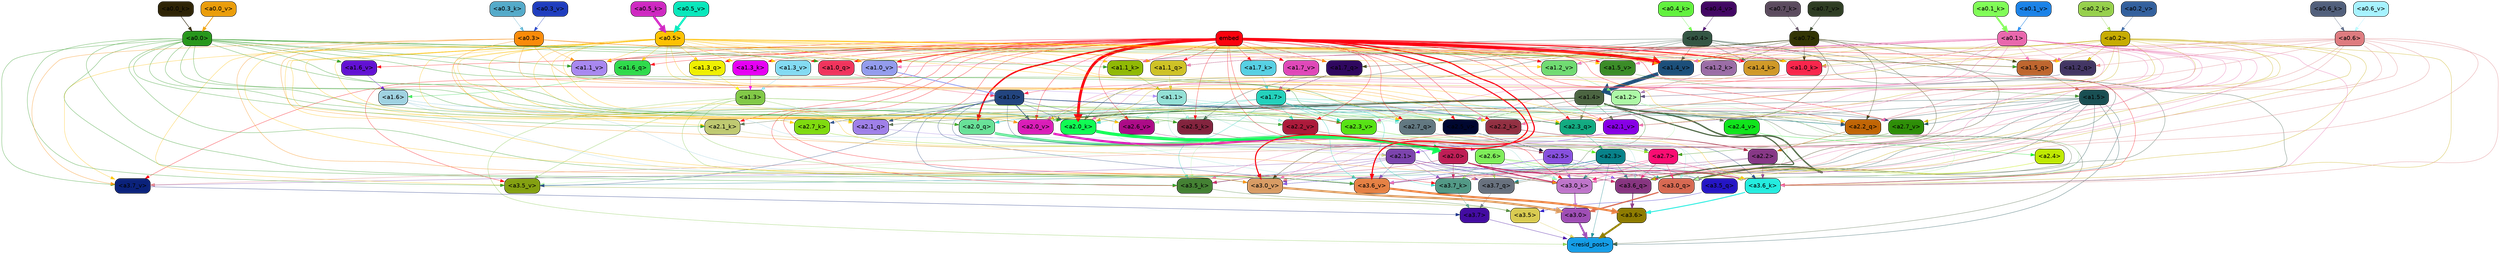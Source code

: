 strict digraph "" {
	graph [bgcolor=transparent,
		layout=dot,
		overlap=false,
		splines=true
	];
	"<a3.7>"	[color=black,
		fillcolor="#430ca2",
		fontname=Helvetica,
		shape=box,
		style="filled, rounded"];
	"<resid_post>"	[color=black,
		fillcolor="#159de7",
		fontname=Helvetica,
		shape=box,
		style="filled, rounded"];
	"<a3.7>" -> "<resid_post>"	[color="#430ca2",
		penwidth=0.6239100098609924];
	"<a3.6>"	[color=black,
		fillcolor="#8e7c01",
		fontname=Helvetica,
		shape=box,
		style="filled, rounded"];
	"<a3.6>" -> "<resid_post>"	[color="#8e7c01",
		penwidth=4.569062113761902];
	"<a3.5>"	[color=black,
		fillcolor="#d9cb51",
		fontname=Helvetica,
		shape=box,
		style="filled, rounded"];
	"<a3.5>" -> "<resid_post>"	[color="#d9cb51",
		penwidth=0.6];
	"<a3.0>"	[color=black,
		fillcolor="#9f4eb5",
		fontname=Helvetica,
		shape=box,
		style="filled, rounded"];
	"<a3.0>" -> "<resid_post>"	[color="#9f4eb5",
		penwidth=4.283544182777405];
	"<a2.3>"	[color=black,
		fillcolor="#08828a",
		fontname=Helvetica,
		shape=box,
		style="filled, rounded"];
	"<a2.3>" -> "<resid_post>"	[color="#08828a",
		penwidth=0.6];
	"<a3.7_q>"	[color=black,
		fillcolor="#68717e",
		fontname=Helvetica,
		shape=box,
		style="filled, rounded"];
	"<a2.3>" -> "<a3.7_q>"	[color="#08828a",
		penwidth=0.6];
	"<a3.6_q>"	[color=black,
		fillcolor="#873580",
		fontname=Helvetica,
		shape=box,
		style="filled, rounded"];
	"<a2.3>" -> "<a3.6_q>"	[color="#08828a",
		penwidth=0.6];
	"<a3.5_q>"	[color=black,
		fillcolor="#2516c5",
		fontname=Helvetica,
		shape=box,
		style="filled, rounded"];
	"<a2.3>" -> "<a3.5_q>"	[color="#08828a",
		penwidth=0.6];
	"<a3.0_q>"	[color=black,
		fillcolor="#d76952",
		fontname=Helvetica,
		shape=box,
		style="filled, rounded"];
	"<a2.3>" -> "<a3.0_q>"	[color="#08828a",
		penwidth=0.6];
	"<a3.0_k>"	[color=black,
		fillcolor="#be75ca",
		fontname=Helvetica,
		shape=box,
		style="filled, rounded"];
	"<a2.3>" -> "<a3.0_k>"	[color="#08828a",
		penwidth=0.6];
	"<a3.6_v>"	[color=black,
		fillcolor="#e58144",
		fontname=Helvetica,
		shape=box,
		style="filled, rounded"];
	"<a2.3>" -> "<a3.6_v>"	[color="#08828a",
		penwidth=0.6];
	"<a3.5_v>"	[color=black,
		fillcolor="#84a011",
		fontname=Helvetica,
		shape=box,
		style="filled, rounded"];
	"<a2.3>" -> "<a3.5_v>"	[color="#08828a",
		penwidth=0.6];
	"<a3.0_v>"	[color=black,
		fillcolor="#d89c64",
		fontname=Helvetica,
		shape=box,
		style="filled, rounded"];
	"<a2.3>" -> "<a3.0_v>"	[color="#08828a",
		penwidth=0.6];
	"<a1.5>"	[color=black,
		fillcolor="#194f53",
		fontname=Helvetica,
		shape=box,
		style="filled, rounded"];
	"<a1.5>" -> "<resid_post>"	[color="#194f53",
		penwidth=0.6];
	"<a1.5>" -> "<a3.6_q>"	[color="#194f53",
		penwidth=0.6];
	"<a1.5>" -> "<a3.5_q>"	[color="#194f53",
		penwidth=0.6];
	"<a1.5>" -> "<a3.0_q>"	[color="#194f53",
		penwidth=0.6];
	"<a3.6_k>"	[color=black,
		fillcolor="#24ecdf",
		fontname=Helvetica,
		shape=box,
		style="filled, rounded"];
	"<a1.5>" -> "<a3.6_k>"	[color="#194f53",
		penwidth=0.6];
	"<a1.5>" -> "<a3.0_k>"	[color="#194f53",
		penwidth=0.6];
	"<a2.2_q>"	[color=black,
		fillcolor="#c06506",
		fontname=Helvetica,
		shape=box,
		style="filled, rounded"];
	"<a1.5>" -> "<a2.2_q>"	[color="#194f53",
		penwidth=0.6];
	"<a2.7_v>"	[color=black,
		fillcolor="#2e8e08",
		fontname=Helvetica,
		shape=box,
		style="filled, rounded"];
	"<a1.5>" -> "<a2.7_v>"	[color="#194f53",
		penwidth=0.6];
	"<a2.6_v>"	[color=black,
		fillcolor="#ac0b87",
		fontname=Helvetica,
		shape=box,
		style="filled, rounded"];
	"<a1.5>" -> "<a2.6_v>"	[color="#194f53",
		penwidth=0.6];
	"<a2.1_v>"	[color=black,
		fillcolor="#8700e5",
		fontname=Helvetica,
		shape=box,
		style="filled, rounded"];
	"<a1.5>" -> "<a2.1_v>"	[color="#194f53",
		penwidth=0.6];
	"<a1.4>"	[color=black,
		fillcolor="#4c6542",
		fontname=Helvetica,
		shape=box,
		style="filled, rounded"];
	"<a1.4>" -> "<resid_post>"	[color="#4c6542",
		penwidth=0.6];
	"<a1.4>" -> "<a3.7_q>"	[color="#4c6542",
		penwidth=0.6];
	"<a1.4>" -> "<a3.6_q>"	[color="#4c6542",
		penwidth=2.7536282539367676];
	"<a1.4>" -> "<a3.5_q>"	[color="#4c6542",
		penwidth=0.6];
	"<a1.4>" -> "<a3.0_q>"	[color="#4c6542",
		penwidth=3.3369133472442627];
	"<a2.3_q>"	[color=black,
		fillcolor="#13ab81",
		fontname=Helvetica,
		shape=box,
		style="filled, rounded"];
	"<a1.4>" -> "<a2.3_q>"	[color="#4c6542",
		penwidth=0.6];
	"<a1.4>" -> "<a2.2_q>"	[color="#4c6542",
		penwidth=0.6];
	"<a2.1_q>"	[color=black,
		fillcolor="#9f80e8",
		fontname=Helvetica,
		shape=box,
		style="filled, rounded"];
	"<a1.4>" -> "<a2.1_q>"	[color="#4c6542",
		penwidth=0.6];
	"<a2.0_q>"	[color=black,
		fillcolor="#68e198",
		fontname=Helvetica,
		shape=box,
		style="filled, rounded"];
	"<a1.4>" -> "<a2.0_q>"	[color="#4c6542",
		penwidth=0.6];
	"<a2.1_k>"	[color=black,
		fillcolor="#bfc971",
		fontname=Helvetica,
		shape=box,
		style="filled, rounded"];
	"<a1.4>" -> "<a2.1_k>"	[color="#4c6542",
		penwidth=0.6];
	"<a1.4>" -> "<a2.7_v>"	[color="#4c6542",
		penwidth=0.6];
	"<a1.4>" -> "<a2.6_v>"	[color="#4c6542",
		penwidth=0.6];
	"<a2.5_v>"	[color=black,
		fillcolor="#000730",
		fontname=Helvetica,
		shape=box,
		style="filled, rounded"];
	"<a1.4>" -> "<a2.5_v>"	[color="#4c6542",
		penwidth=0.6];
	"<a2.4_v>"	[color=black,
		fillcolor="#10e41c",
		fontname=Helvetica,
		shape=box,
		style="filled, rounded"];
	"<a1.4>" -> "<a2.4_v>"	[color="#4c6542",
		penwidth=0.6];
	"<a1.4>" -> "<a2.1_v>"	[color="#4c6542",
		penwidth=0.6];
	"<a2.0_v>"	[color=black,
		fillcolor="#da1db8",
		fontname=Helvetica,
		shape=box,
		style="filled, rounded"];
	"<a1.4>" -> "<a2.0_v>"	[color="#4c6542",
		penwidth=2.2818827629089355];
	"<a1.3>"	[color=black,
		fillcolor="#82c948",
		fontname=Helvetica,
		shape=box,
		style="filled, rounded"];
	"<a1.3>" -> "<resid_post>"	[color="#82c948",
		penwidth=0.6];
	"<a1.3>" -> "<a3.6_v>"	[color="#82c948",
		penwidth=0.6];
	"<a1.3>" -> "<a3.5_v>"	[color="#82c948",
		penwidth=0.6];
	"<a1.3>" -> "<a3.0_v>"	[color="#82c948",
		penwidth=0.6];
	"<a1.3>" -> "<a2.2_q>"	[color="#82c948",
		penwidth=0.6];
	"<a1.3>" -> "<a2.1_q>"	[color="#82c948",
		penwidth=0.6];
	"<a2.2_k>"	[color=black,
		fillcolor="#923042",
		fontname=Helvetica,
		shape=box,
		style="filled, rounded"];
	"<a1.3>" -> "<a2.2_k>"	[color="#82c948",
		penwidth=0.6];
	"<a1.3>" -> "<a2.5_v>"	[color="#82c948",
		penwidth=0.6];
	"<a3.7_q>" -> "<a3.7>"	[color="#68717e",
		penwidth=0.6];
	"<a3.6_q>" -> "<a3.6>"	[color="#873580",
		penwidth=2.0344843566417694];
	"<a3.5_q>" -> "<a3.5>"	[color="#2516c5",
		penwidth=0.6];
	"<a3.0_q>" -> "<a3.0>"	[color="#d76952",
		penwidth=2.863015294075012];
	"<a3.7_k>"	[color=black,
		fillcolor="#529986",
		fontname=Helvetica,
		shape=box,
		style="filled, rounded"];
	"<a3.7_k>" -> "<a3.7>"	[color="#529986",
		penwidth=0.6];
	"<a3.6_k>" -> "<a3.6>"	[color="#24ecdf",
		penwidth=2.1770318150520325];
	"<a3.5_k>"	[color=black,
		fillcolor="#448133",
		fontname=Helvetica,
		shape=box,
		style="filled, rounded"];
	"<a3.5_k>" -> "<a3.5>"	[color="#448133",
		penwidth=0.6];
	"<a3.0_k>" -> "<a3.0>"	[color="#be75ca",
		penwidth=2.6323853135108948];
	"<a3.7_v>"	[color=black,
		fillcolor="#0b227b",
		fontname=Helvetica,
		shape=box,
		style="filled, rounded"];
	"<a3.7_v>" -> "<a3.7>"	[color="#0b227b",
		penwidth=0.6];
	"<a3.6_v>" -> "<a3.6>"	[color="#e58144",
		penwidth=4.972373723983765];
	"<a3.5_v>" -> "<a3.5>"	[color="#84a011",
		penwidth=0.6];
	"<a3.0_v>" -> "<a3.0>"	[color="#d89c64",
		penwidth=5.1638524532318115];
	"<a2.6>"	[color=black,
		fillcolor="#7fed5a",
		fontname=Helvetica,
		shape=box,
		style="filled, rounded"];
	"<a2.6>" -> "<a3.7_q>"	[color="#7fed5a",
		penwidth=0.6];
	"<a2.6>" -> "<a3.6_q>"	[color="#7fed5a",
		penwidth=0.6];
	"<a2.6>" -> "<a3.0_q>"	[color="#7fed5a",
		penwidth=0.6];
	"<a2.6>" -> "<a3.7_k>"	[color="#7fed5a",
		penwidth=0.6];
	"<a2.6>" -> "<a3.6_k>"	[color="#7fed5a",
		penwidth=0.6];
	"<a2.6>" -> "<a3.5_k>"	[color="#7fed5a",
		penwidth=0.6];
	"<a2.6>" -> "<a3.0_k>"	[color="#7fed5a",
		penwidth=0.6];
	"<a2.1>"	[color=black,
		fillcolor="#7c44ad",
		fontname=Helvetica,
		shape=box,
		style="filled, rounded"];
	"<a2.1>" -> "<a3.7_q>"	[color="#7c44ad",
		penwidth=0.6];
	"<a2.1>" -> "<a3.6_q>"	[color="#7c44ad",
		penwidth=0.6];
	"<a2.1>" -> "<a3.5_q>"	[color="#7c44ad",
		penwidth=0.6];
	"<a2.1>" -> "<a3.0_q>"	[color="#7c44ad",
		penwidth=0.6];
	"<a2.1>" -> "<a3.7_k>"	[color="#7c44ad",
		penwidth=0.6];
	"<a2.1>" -> "<a3.6_k>"	[color="#7c44ad",
		penwidth=0.6];
	"<a2.1>" -> "<a3.5_k>"	[color="#7c44ad",
		penwidth=0.6];
	"<a2.1>" -> "<a3.0_k>"	[color="#7c44ad",
		penwidth=0.6];
	"<a2.1>" -> "<a3.7_v>"	[color="#7c44ad",
		penwidth=0.6];
	"<a2.1>" -> "<a3.6_v>"	[color="#7c44ad",
		penwidth=0.6];
	"<a2.1>" -> "<a3.0_v>"	[color="#7c44ad",
		penwidth=0.6];
	"<a2.7>"	[color=black,
		fillcolor="#fa0d72",
		fontname=Helvetica,
		shape=box,
		style="filled, rounded"];
	"<a2.7>" -> "<a3.6_q>"	[color="#fa0d72",
		penwidth=0.6];
	"<a2.7>" -> "<a3.0_q>"	[color="#fa0d72",
		penwidth=0.6];
	"<a2.7>" -> "<a3.6_k>"	[color="#fa0d72",
		penwidth=0.6];
	"<a2.7>" -> "<a3.0_k>"	[color="#fa0d72",
		penwidth=0.6];
	"<a2.7>" -> "<a3.6_v>"	[color="#fa0d72",
		penwidth=0.6];
	"<a2.5>"	[color=black,
		fillcolor="#8750de",
		fontname=Helvetica,
		shape=box,
		style="filled, rounded"];
	"<a2.5>" -> "<a3.6_q>"	[color="#8750de",
		penwidth=0.6];
	"<a2.5>" -> "<a3.0_q>"	[color="#8750de",
		penwidth=0.6];
	"<a2.5>" -> "<a3.0_k>"	[color="#8750de",
		penwidth=0.6];
	"<a2.5>" -> "<a3.6_v>"	[color="#8750de",
		penwidth=0.6];
	"<a2.5>" -> "<a3.0_v>"	[color="#8750de",
		penwidth=0.6];
	"<a2.0>"	[color=black,
		fillcolor="#be1e56",
		fontname=Helvetica,
		shape=box,
		style="filled, rounded"];
	"<a2.0>" -> "<a3.6_q>"	[color="#be1e56",
		penwidth=0.6];
	"<a2.0>" -> "<a3.0_q>"	[color="#be1e56",
		penwidth=0.6];
	"<a2.0>" -> "<a3.7_k>"	[color="#be1e56",
		penwidth=0.6];
	"<a2.0>" -> "<a3.6_k>"	[color="#be1e56",
		penwidth=1.7047871947288513];
	"<a2.0>" -> "<a3.5_k>"	[color="#be1e56",
		penwidth=0.6];
	"<a2.0>" -> "<a3.0_k>"	[color="#be1e56",
		penwidth=2.239806979894638];
	"<a1.1>"	[color=black,
		fillcolor="#93e0d6",
		fontname=Helvetica,
		shape=box,
		style="filled, rounded"];
	"<a1.1>" -> "<a3.6_q>"	[color="#93e0d6",
		penwidth=0.6];
	"<a1.1>" -> "<a3.0_q>"	[color="#93e0d6",
		penwidth=0.6];
	"<a1.1>" -> "<a3.0_k>"	[color="#93e0d6",
		penwidth=0.6];
	"<a1.1>" -> "<a3.6_v>"	[color="#93e0d6",
		penwidth=0.6];
	"<a2.7_q>"	[color=black,
		fillcolor="#627881",
		fontname=Helvetica,
		shape=box,
		style="filled, rounded"];
	"<a1.1>" -> "<a2.7_q>"	[color="#93e0d6",
		penwidth=0.6];
	"<a2.5_k>"	[color=black,
		fillcolor="#83243e",
		fontname=Helvetica,
		shape=box,
		style="filled, rounded"];
	"<a1.1>" -> "<a2.5_k>"	[color="#93e0d6",
		penwidth=0.6];
	"<a2.0_k>"	[color=black,
		fillcolor="#10fb53",
		fontname=Helvetica,
		shape=box,
		style="filled, rounded"];
	"<a1.1>" -> "<a2.0_k>"	[color="#93e0d6",
		penwidth=0.6];
	"<a1.1>" -> "<a2.6_v>"	[color="#93e0d6",
		penwidth=0.6];
	"<a2.2_v>"	[color=black,
		fillcolor="#ac1a3b",
		fontname=Helvetica,
		shape=box,
		style="filled, rounded"];
	"<a1.1>" -> "<a2.2_v>"	[color="#93e0d6",
		penwidth=0.6];
	"<a1.1>" -> "<a2.1_v>"	[color="#93e0d6",
		penwidth=0.6];
	"<a1.1>" -> "<a2.0_v>"	[color="#93e0d6",
		penwidth=0.6];
	"<a0.4>"	[color=black,
		fillcolor="#345644",
		fontname=Helvetica,
		shape=box,
		style="filled, rounded"];
	"<a0.4>" -> "<a3.6_q>"	[color="#345644",
		penwidth=0.6];
	"<a0.4>" -> "<a3.0_q>"	[color="#345644",
		penwidth=0.6];
	"<a0.4>" -> "<a3.6_k>"	[color="#345644",
		penwidth=0.6];
	"<a0.4>" -> "<a2.5_k>"	[color="#345644",
		penwidth=0.6];
	"<a0.4>" -> "<a2.0_k>"	[color="#345644",
		penwidth=0.6];
	"<a1.4_k>"	[color=black,
		fillcolor="#d09928",
		fontname=Helvetica,
		shape=box,
		style="filled, rounded"];
	"<a0.4>" -> "<a1.4_k>"	[color="#345644",
		penwidth=0.6];
	"<a1.1_k>"	[color=black,
		fillcolor="#90b905",
		fontname=Helvetica,
		shape=box,
		style="filled, rounded"];
	"<a0.4>" -> "<a1.1_k>"	[color="#345644",
		penwidth=0.6];
	"<a1.0_k>"	[color=black,
		fillcolor="#f8264c",
		fontname=Helvetica,
		shape=box,
		style="filled, rounded"];
	"<a0.4>" -> "<a1.0_k>"	[color="#345644",
		penwidth=0.6];
	"<a1.4_v>"	[color=black,
		fillcolor="#1c4f7a",
		fontname=Helvetica,
		shape=box,
		style="filled, rounded"];
	"<a0.4>" -> "<a1.4_v>"	[color="#345644",
		penwidth=0.6];
	"<a1.2_v>"	[color=black,
		fillcolor="#70db72",
		fontname=Helvetica,
		shape=box,
		style="filled, rounded"];
	"<a0.4>" -> "<a1.2_v>"	[color="#345644",
		penwidth=0.6];
	"<a0.2>"	[color=black,
		fillcolor="#c7ac03",
		fontname=Helvetica,
		shape=box,
		style="filled, rounded"];
	"<a0.2>" -> "<a3.6_q>"	[color="#c7ac03",
		penwidth=0.6];
	"<a0.2>" -> "<a3.0_q>"	[color="#c7ac03",
		penwidth=0.6];
	"<a0.2>" -> "<a3.6_k>"	[color="#c7ac03",
		penwidth=0.6];
	"<a0.2>" -> "<a3.0_k>"	[color="#c7ac03",
		penwidth=0.6];
	"<a0.2>" -> "<a2.2_q>"	[color="#c7ac03",
		penwidth=0.6];
	"<a0.2>" -> "<a2.2_k>"	[color="#c7ac03",
		penwidth=0.6];
	"<a0.2>" -> "<a2.0_k>"	[color="#c7ac03",
		penwidth=0.6];
	"<a0.2>" -> "<a2.7_v>"	[color="#c7ac03",
		penwidth=0.6];
	"<a0.2>" -> "<a2.1_v>"	[color="#c7ac03",
		penwidth=0.6];
	"<a0.2>" -> "<a2.0_v>"	[color="#c7ac03",
		penwidth=0.6];
	"<a1.5_q>"	[color=black,
		fillcolor="#be662f",
		fontname=Helvetica,
		shape=box,
		style="filled, rounded"];
	"<a0.2>" -> "<a1.5_q>"	[color="#c7ac03",
		penwidth=0.6];
	"<a1.2_q>"	[color=black,
		fillcolor="#433664",
		fontname=Helvetica,
		shape=box,
		style="filled, rounded"];
	"<a0.2>" -> "<a1.2_q>"	[color="#c7ac03",
		penwidth=0.6];
	"<a1.0_q>"	[color=black,
		fillcolor="#f0345d",
		fontname=Helvetica,
		shape=box,
		style="filled, rounded"];
	"<a0.2>" -> "<a1.0_q>"	[color="#c7ac03",
		penwidth=0.6];
	"<a0.2>" -> "<a1.4_k>"	[color="#c7ac03",
		penwidth=0.6];
	"<a0.2>" -> "<a1.0_k>"	[color="#c7ac03",
		penwidth=0.6];
	"<a0.2>" -> "<a1.4_v>"	[color="#c7ac03",
		penwidth=0.6];
	"<a2.4>"	[color=black,
		fillcolor="#bfe903",
		fontname=Helvetica,
		shape=box,
		style="filled, rounded"];
	"<a2.4>" -> "<a3.5_q>"	[color="#bfe903",
		penwidth=0.6];
	"<a2.4>" -> "<a3.0_q>"	[color="#bfe903",
		penwidth=0.6];
	"<a1.2>"	[color=black,
		fillcolor="#adf8a6",
		fontname=Helvetica,
		shape=box,
		style="filled, rounded"];
	"<a1.2>" -> "<a3.0_q>"	[color="#adf8a6",
		penwidth=0.6];
	"<a1.2>" -> "<a3.6_k>"	[color="#adf8a6",
		penwidth=0.6];
	"<a1.2>" -> "<a3.5_k>"	[color="#adf8a6",
		penwidth=0.6];
	"<a1.2>" -> "<a3.0_k>"	[color="#adf8a6",
		penwidth=0.6];
	"<a1.2>" -> "<a3.5_v>"	[color="#adf8a6",
		penwidth=0.6];
	"<a1.2>" -> "<a2.7_q>"	[color="#adf8a6",
		penwidth=0.6];
	"<a1.2>" -> "<a2.2_q>"	[color="#adf8a6",
		penwidth=0.6];
	"<a1.2>" -> "<a2.2_k>"	[color="#adf8a6",
		penwidth=0.6];
	"<a1.2>" -> "<a2.6_v>"	[color="#adf8a6",
		penwidth=0.6];
	"<a1.2>" -> "<a2.5_v>"	[color="#adf8a6",
		penwidth=0.6];
	"<a2.3_v>"	[color=black,
		fillcolor="#57e215",
		fontname=Helvetica,
		shape=box,
		style="filled, rounded"];
	"<a1.2>" -> "<a2.3_v>"	[color="#adf8a6",
		penwidth=0.6];
	"<a1.2>" -> "<a2.0_v>"	[color="#adf8a6",
		penwidth=0.6];
	"<a1.7>"	[color=black,
		fillcolor="#24d1bc",
		fontname=Helvetica,
		shape=box,
		style="filled, rounded"];
	"<a1.7>" -> "<a3.7_k>"	[color="#24d1bc",
		penwidth=0.6];
	"<a1.7>" -> "<a3.5_k>"	[color="#24d1bc",
		penwidth=0.6];
	"<a1.7>" -> "<a3.6_v>"	[color="#24d1bc",
		penwidth=0.6];
	"<a1.7>" -> "<a2.7_q>"	[color="#24d1bc",
		penwidth=0.6];
	"<a1.7>" -> "<a2.2_q>"	[color="#24d1bc",
		penwidth=0.6];
	"<a1.7>" -> "<a2.0_q>"	[color="#24d1bc",
		penwidth=0.6];
	"<a1.7>" -> "<a2.2_k>"	[color="#24d1bc",
		penwidth=0.6];
	"<a1.7>" -> "<a2.0_k>"	[color="#24d1bc",
		penwidth=0.6];
	"<a1.7>" -> "<a2.5_v>"	[color="#24d1bc",
		penwidth=0.6];
	"<a1.7>" -> "<a2.3_v>"	[color="#24d1bc",
		penwidth=0.6];
	"<a1.7>" -> "<a2.2_v>"	[color="#24d1bc",
		penwidth=0.6];
	"<a0.7>"	[color=black,
		fillcolor="#333505",
		fontname=Helvetica,
		shape=box,
		style="filled, rounded"];
	"<a0.7>" -> "<a3.7_k>"	[color="#333505",
		penwidth=0.6];
	"<a0.7>" -> "<a3.0_v>"	[color="#333505",
		penwidth=0.6];
	"<a0.7>" -> "<a2.3_q>"	[color="#333505",
		penwidth=0.6];
	"<a0.7>" -> "<a2.2_q>"	[color="#333505",
		penwidth=0.6];
	"<a1.7_q>"	[color=black,
		fillcolor="#2f075f",
		fontname=Helvetica,
		shape=box,
		style="filled, rounded"];
	"<a0.7>" -> "<a1.7_q>"	[color="#333505",
		penwidth=0.6];
	"<a0.7>" -> "<a1.5_q>"	[color="#333505",
		penwidth=0.6];
	"<a1.1_q>"	[color=black,
		fillcolor="#cec226",
		fontname=Helvetica,
		shape=box,
		style="filled, rounded"];
	"<a0.7>" -> "<a1.1_q>"	[color="#333505",
		penwidth=0.6];
	"<a1.2_k>"	[color=black,
		fillcolor="#9b6da6",
		fontname=Helvetica,
		shape=box,
		style="filled, rounded"];
	"<a0.7>" -> "<a1.2_k>"	[color="#333505",
		penwidth=0.6];
	"<a0.7>" -> "<a1.0_k>"	[color="#333505",
		penwidth=0.6];
	"<a0.7>" -> "<a1.4_v>"	[color="#333505",
		penwidth=0.6];
	"<a1.1_v>"	[color=black,
		fillcolor="#a888f0",
		fontname=Helvetica,
		shape=box,
		style="filled, rounded"];
	"<a0.7>" -> "<a1.1_v>"	[color="#333505",
		penwidth=0.6];
	"<a0.6>"	[color=black,
		fillcolor="#de7c80",
		fontname=Helvetica,
		shape=box,
		style="filled, rounded"];
	"<a0.6>" -> "<a3.7_k>"	[color="#de7c80",
		penwidth=0.6];
	"<a0.6>" -> "<a3.6_k>"	[color="#de7c80",
		penwidth=0.6];
	"<a0.6>" -> "<a3.0_k>"	[color="#de7c80",
		penwidth=0.6];
	"<a0.6>" -> "<a3.7_v>"	[color="#de7c80",
		penwidth=0.6];
	"<a0.6>" -> "<a3.6_v>"	[color="#de7c80",
		penwidth=0.6];
	"<a0.6>" -> "<a3.0_v>"	[color="#de7c80",
		penwidth=0.6];
	"<a0.6>" -> "<a2.3_q>"	[color="#de7c80",
		penwidth=0.6];
	"<a0.6>" -> "<a2.2_q>"	[color="#de7c80",
		penwidth=0.6];
	"<a0.6>" -> "<a1.5_q>"	[color="#de7c80",
		penwidth=0.6];
	"<a0.6>" -> "<a1.2_q>"	[color="#de7c80",
		penwidth=0.6];
	"<a0.6>" -> "<a1.0_k>"	[color="#de7c80",
		penwidth=0.6];
	"<a0.6>" -> "<a1.4_v>"	[color="#de7c80",
		penwidth=0.6];
	embed	[color=black,
		fillcolor="#fb020e",
		fontname=Helvetica,
		shape=box,
		style="filled, rounded"];
	embed -> "<a3.7_k>"	[color="#fb020e",
		penwidth=0.6];
	embed -> "<a3.6_k>"	[color="#fb020e",
		penwidth=0.6];
	embed -> "<a3.5_k>"	[color="#fb020e",
		penwidth=0.6];
	embed -> "<a3.0_k>"	[color="#fb020e",
		penwidth=0.6];
	embed -> "<a3.7_v>"	[color="#fb020e",
		penwidth=0.6];
	embed -> "<a3.6_v>"	[color="#fb020e",
		penwidth=2.7369276881217957];
	embed -> "<a3.5_v>"	[color="#fb020e",
		penwidth=0.6];
	embed -> "<a3.0_v>"	[color="#fb020e",
		penwidth=2.5778204202651978];
	embed -> "<a2.7_q>"	[color="#fb020e",
		penwidth=0.6];
	embed -> "<a2.3_q>"	[color="#fb020e",
		penwidth=0.6];
	embed -> "<a2.2_q>"	[color="#fb020e",
		penwidth=0.6];
	embed -> "<a2.1_q>"	[color="#fb020e",
		penwidth=0.6];
	embed -> "<a2.0_q>"	[color="#fb020e",
		penwidth=3.459219217300415];
	embed -> "<a2.5_k>"	[color="#fb020e",
		penwidth=0.6];
	embed -> "<a2.2_k>"	[color="#fb020e",
		penwidth=0.6363201141357422];
	embed -> "<a2.1_k>"	[color="#fb020e",
		penwidth=0.6];
	embed -> "<a2.0_k>"	[color="#fb020e",
		penwidth=6.407642982900143];
	embed -> "<a2.7_v>"	[color="#fb020e",
		penwidth=0.6];
	embed -> "<a2.6_v>"	[color="#fb020e",
		penwidth=0.6];
	embed -> "<a2.5_v>"	[color="#fb020e",
		penwidth=0.6];
	embed -> "<a2.3_v>"	[color="#fb020e",
		penwidth=0.6];
	embed -> "<a2.2_v>"	[color="#fb020e",
		penwidth=0.6175012588500977];
	embed -> "<a2.1_v>"	[color="#fb020e",
		penwidth=0.6];
	embed -> "<a2.0_v>"	[color="#fb020e",
		penwidth=0.6];
	embed -> "<a1.7_q>"	[color="#fb020e",
		penwidth=0.6];
	"<a1.6_q>"	[color=black,
		fillcolor="#2fda4b",
		fontname=Helvetica,
		shape=box,
		style="filled, rounded"];
	embed -> "<a1.6_q>"	[color="#fb020e",
		penwidth=0.6];
	embed -> "<a1.5_q>"	[color="#fb020e",
		penwidth=0.6186923980712891];
	"<a1.3_q>"	[color=black,
		fillcolor="#efef02",
		fontname=Helvetica,
		shape=box,
		style="filled, rounded"];
	embed -> "<a1.3_q>"	[color="#fb020e",
		penwidth=0.6];
	embed -> "<a1.2_q>"	[color="#fb020e",
		penwidth=0.6];
	embed -> "<a1.1_q>"	[color="#fb020e",
		penwidth=0.6];
	embed -> "<a1.0_q>"	[color="#fb020e",
		penwidth=0.6];
	"<a1.7_k>"	[color=black,
		fillcolor="#57d0e3",
		fontname=Helvetica,
		shape=box,
		style="filled, rounded"];
	embed -> "<a1.7_k>"	[color="#fb020e",
		penwidth=0.6];
	embed -> "<a1.4_k>"	[color="#fb020e",
		penwidth=2.1454997062683105];
	"<a1.3_k>"	[color=black,
		fillcolor="#e600f3",
		fontname=Helvetica,
		shape=box,
		style="filled, rounded"];
	embed -> "<a1.3_k>"	[color="#fb020e",
		penwidth=0.6];
	embed -> "<a1.2_k>"	[color="#fb020e",
		penwidth=0.6];
	embed -> "<a1.1_k>"	[color="#fb020e",
		penwidth=0.6];
	embed -> "<a1.0_k>"	[color="#fb020e",
		penwidth=0.6];
	"<a1.7_v>"	[color=black,
		fillcolor="#df48b8",
		fontname=Helvetica,
		shape=box,
		style="filled, rounded"];
	embed -> "<a1.7_v>"	[color="#fb020e",
		penwidth=0.6];
	"<a1.6_v>"	[color=black,
		fillcolor="#6211d3",
		fontname=Helvetica,
		shape=box,
		style="filled, rounded"];
	embed -> "<a1.6_v>"	[color="#fb020e",
		penwidth=0.6];
	"<a1.5_v>"	[color=black,
		fillcolor="#3b8c28",
		fontname=Helvetica,
		shape=box,
		style="filled, rounded"];
	embed -> "<a1.5_v>"	[color="#fb020e",
		penwidth=0.6];
	embed -> "<a1.4_v>"	[color="#fb020e",
		penwidth=6.860090345144272];
	"<a1.3_v>"	[color=black,
		fillcolor="#83daf2",
		fontname=Helvetica,
		shape=box,
		style="filled, rounded"];
	embed -> "<a1.3_v>"	[color="#fb020e",
		penwidth=0.6];
	embed -> "<a1.2_v>"	[color="#fb020e",
		penwidth=0.6];
	embed -> "<a1.1_v>"	[color="#fb020e",
		penwidth=0.6];
	"<a1.0_v>"	[color=black,
		fillcolor="#939ced",
		fontname=Helvetica,
		shape=box,
		style="filled, rounded"];
	embed -> "<a1.0_v>"	[color="#fb020e",
		penwidth=1.2940821647644043];
	"<a2.2>"	[color=black,
		fillcolor="#873886",
		fontname=Helvetica,
		shape=box,
		style="filled, rounded"];
	"<a2.2>" -> "<a3.6_k>"	[color="#873886",
		penwidth=0.6];
	"<a2.2>" -> "<a3.0_k>"	[color="#873886",
		penwidth=0.6];
	"<a2.2>" -> "<a3.6_v>"	[color="#873886",
		penwidth=0.6];
	"<a1.6>"	[color=black,
		fillcolor="#a0d2e1",
		fontname=Helvetica,
		shape=box,
		style="filled, rounded"];
	"<a1.6>" -> "<a3.6_k>"	[color="#a0d2e1",
		penwidth=0.6];
	"<a1.6>" -> "<a3.5_k>"	[color="#a0d2e1",
		penwidth=0.6];
	"<a1.6>" -> "<a3.6_v>"	[color="#a0d2e1",
		penwidth=0.6];
	"<a1.6>" -> "<a2.0_k>"	[color="#a0d2e1",
		penwidth=0.6];
	"<a1.6>" -> "<a2.0_v>"	[color="#a0d2e1",
		penwidth=0.6];
	"<a1.0>"	[color=black,
		fillcolor="#23457f",
		fontname=Helvetica,
		shape=box,
		style="filled, rounded"];
	"<a1.0>" -> "<a3.6_k>"	[color="#23457f",
		penwidth=0.6];
	"<a1.0>" -> "<a3.0_k>"	[color="#23457f",
		penwidth=0.6];
	"<a1.0>" -> "<a3.6_v>"	[color="#23457f",
		penwidth=0.6];
	"<a1.0>" -> "<a3.5_v>"	[color="#23457f",
		penwidth=0.6];
	"<a1.0>" -> "<a3.0_v>"	[color="#23457f",
		penwidth=0.6];
	"<a1.0>" -> "<a2.3_q>"	[color="#23457f",
		penwidth=0.6];
	"<a1.0>" -> "<a2.2_q>"	[color="#23457f",
		penwidth=0.6];
	"<a1.0>" -> "<a2.1_q>"	[color="#23457f",
		penwidth=0.6];
	"<a2.7_k>"	[color=black,
		fillcolor="#7fda0f",
		fontname=Helvetica,
		shape=box,
		style="filled, rounded"];
	"<a1.0>" -> "<a2.7_k>"	[color="#23457f",
		penwidth=0.6];
	"<a1.0>" -> "<a2.2_k>"	[color="#23457f",
		penwidth=0.6];
	"<a1.0>" -> "<a2.0_k>"	[color="#23457f",
		penwidth=0.6];
	"<a1.0>" -> "<a2.7_v>"	[color="#23457f",
		penwidth=0.6];
	"<a1.0>" -> "<a2.6_v>"	[color="#23457f",
		penwidth=0.6];
	"<a1.0>" -> "<a2.0_v>"	[color="#23457f",
		penwidth=1.2978954315185547];
	"<a0.5>"	[color=black,
		fillcolor="#fec103",
		fontname=Helvetica,
		shape=box,
		style="filled, rounded"];
	"<a0.5>" -> "<a3.6_k>"	[color="#fec103",
		penwidth=0.6];
	"<a0.5>" -> "<a3.7_v>"	[color="#fec103",
		penwidth=0.6];
	"<a0.5>" -> "<a3.6_v>"	[color="#fec103",
		penwidth=0.6];
	"<a0.5>" -> "<a3.5_v>"	[color="#fec103",
		penwidth=0.6];
	"<a0.5>" -> "<a3.0_v>"	[color="#fec103",
		penwidth=0.6];
	"<a0.5>" -> "<a2.7_q>"	[color="#fec103",
		penwidth=0.6];
	"<a0.5>" -> "<a2.3_q>"	[color="#fec103",
		penwidth=0.6];
	"<a0.5>" -> "<a2.2_q>"	[color="#fec103",
		penwidth=0.6];
	"<a0.5>" -> "<a2.1_q>"	[color="#fec103",
		penwidth=0.6];
	"<a0.5>" -> "<a2.0_q>"	[color="#fec103",
		penwidth=0.6];
	"<a0.5>" -> "<a2.7_k>"	[color="#fec103",
		penwidth=0.6];
	"<a0.5>" -> "<a2.5_k>"	[color="#fec103",
		penwidth=0.6];
	"<a0.5>" -> "<a2.2_k>"	[color="#fec103",
		penwidth=0.6];
	"<a0.5>" -> "<a2.1_k>"	[color="#fec103",
		penwidth=0.6];
	"<a0.5>" -> "<a2.0_k>"	[color="#fec103",
		penwidth=0.7721366882324219];
	"<a0.5>" -> "<a2.6_v>"	[color="#fec103",
		penwidth=0.6];
	"<a0.5>" -> "<a2.3_v>"	[color="#fec103",
		penwidth=0.6];
	"<a0.5>" -> "<a2.1_v>"	[color="#fec103",
		penwidth=0.6];
	"<a0.5>" -> "<a2.0_v>"	[color="#fec103",
		penwidth=0.6];
	"<a0.5>" -> "<a1.6_q>"	[color="#fec103",
		penwidth=0.6];
	"<a0.5>" -> "<a1.3_q>"	[color="#fec103",
		penwidth=0.6];
	"<a0.5>" -> "<a1.2_q>"	[color="#fec103",
		penwidth=0.6];
	"<a0.5>" -> "<a1.1_q>"	[color="#fec103",
		penwidth=0.6];
	"<a0.5>" -> "<a1.0_q>"	[color="#fec103",
		penwidth=0.6];
	"<a0.5>" -> "<a1.3_k>"	[color="#fec103",
		penwidth=0.6];
	"<a0.5>" -> "<a1.2_k>"	[color="#fec103",
		penwidth=0.6];
	"<a0.5>" -> "<a1.1_k>"	[color="#fec103",
		penwidth=0.6];
	"<a0.5>" -> "<a1.0_k>"	[color="#fec103",
		penwidth=0.6];
	"<a0.5>" -> "<a1.5_v>"	[color="#fec103",
		penwidth=0.6];
	"<a0.5>" -> "<a1.4_v>"	[color="#fec103",
		penwidth=1.0206317901611328];
	"<a0.5>" -> "<a1.3_v>"	[color="#fec103",
		penwidth=0.6];
	"<a0.5>" -> "<a1.2_v>"	[color="#fec103",
		penwidth=0.6];
	"<a0.5>" -> "<a1.1_v>"	[color="#fec103",
		penwidth=0.6];
	"<a0.5>" -> "<a1.0_v>"	[color="#fec103",
		penwidth=0.6];
	"<a0.1>"	[color=black,
		fillcolor="#e968ad",
		fontname=Helvetica,
		shape=box,
		style="filled, rounded"];
	"<a0.1>" -> "<a3.6_k>"	[color="#e968ad",
		penwidth=0.6];
	"<a0.1>" -> "<a3.5_k>"	[color="#e968ad",
		penwidth=0.6];
	"<a0.1>" -> "<a3.0_k>"	[color="#e968ad",
		penwidth=0.6];
	"<a0.1>" -> "<a3.6_v>"	[color="#e968ad",
		penwidth=0.6];
	"<a0.1>" -> "<a3.0_v>"	[color="#e968ad",
		penwidth=0.6];
	"<a0.1>" -> "<a2.3_q>"	[color="#e968ad",
		penwidth=0.6];
	"<a0.1>" -> "<a2.2_q>"	[color="#e968ad",
		penwidth=0.6];
	"<a0.1>" -> "<a2.2_k>"	[color="#e968ad",
		penwidth=0.6];
	"<a0.1>" -> "<a2.0_k>"	[color="#e968ad",
		penwidth=0.6];
	"<a0.1>" -> "<a2.5_v>"	[color="#e968ad",
		penwidth=0.6];
	"<a0.1>" -> "<a2.3_v>"	[color="#e968ad",
		penwidth=0.6];
	"<a0.1>" -> "<a2.1_v>"	[color="#e968ad",
		penwidth=0.6];
	"<a0.1>" -> "<a2.0_v>"	[color="#e968ad",
		penwidth=0.6];
	"<a0.1>" -> "<a1.5_q>"	[color="#e968ad",
		penwidth=0.6];
	"<a0.1>" -> "<a1.2_q>"	[color="#e968ad",
		penwidth=0.6];
	"<a0.1>" -> "<a1.1_q>"	[color="#e968ad",
		penwidth=0.6];
	"<a0.1>" -> "<a1.2_k>"	[color="#e968ad",
		penwidth=0.6];
	"<a0.1>" -> "<a1.1_k>"	[color="#e968ad",
		penwidth=0.6];
	"<a0.1>" -> "<a1.5_v>"	[color="#e968ad",
		penwidth=0.6];
	"<a0.1>" -> "<a1.4_v>"	[color="#e968ad",
		penwidth=0.6];
	"<a0.1>" -> "<a1.2_v>"	[color="#e968ad",
		penwidth=0.6];
	"<a0.1>" -> "<a1.0_v>"	[color="#e968ad",
		penwidth=0.6];
	"<a0.0>"	[color=black,
		fillcolor="#28971c",
		fontname=Helvetica,
		shape=box,
		style="filled, rounded"];
	"<a0.0>" -> "<a3.5_k>"	[color="#28971c",
		penwidth=0.6];
	"<a0.0>" -> "<a3.7_v>"	[color="#28971c",
		penwidth=0.6];
	"<a0.0>" -> "<a3.6_v>"	[color="#28971c",
		penwidth=0.6];
	"<a0.0>" -> "<a3.5_v>"	[color="#28971c",
		penwidth=0.6];
	"<a0.0>" -> "<a3.0_v>"	[color="#28971c",
		penwidth=0.6];
	"<a0.0>" -> "<a2.3_q>"	[color="#28971c",
		penwidth=0.6];
	"<a0.0>" -> "<a2.0_q>"	[color="#28971c",
		penwidth=0.6];
	"<a0.0>" -> "<a2.5_k>"	[color="#28971c",
		penwidth=0.6];
	"<a0.0>" -> "<a2.1_k>"	[color="#28971c",
		penwidth=0.6];
	"<a0.0>" -> "<a2.0_k>"	[color="#28971c",
		penwidth=0.6];
	"<a0.0>" -> "<a2.5_v>"	[color="#28971c",
		penwidth=0.6];
	"<a0.0>" -> "<a2.3_v>"	[color="#28971c",
		penwidth=0.6];
	"<a0.0>" -> "<a2.2_v>"	[color="#28971c",
		penwidth=0.6];
	"<a0.0>" -> "<a2.0_v>"	[color="#28971c",
		penwidth=0.6];
	"<a0.0>" -> "<a1.5_q>"	[color="#28971c",
		penwidth=0.6];
	"<a0.0>" -> "<a1.0_q>"	[color="#28971c",
		penwidth=0.6];
	"<a0.0>" -> "<a1.1_k>"	[color="#28971c",
		penwidth=0.6];
	"<a0.0>" -> "<a1.6_v>"	[color="#28971c",
		penwidth=0.6];
	"<a0.0>" -> "<a1.4_v>"	[color="#28971c",
		penwidth=0.6];
	"<a0.0>" -> "<a1.1_v>"	[color="#28971c",
		penwidth=0.6];
	"<a0.3>"	[color=black,
		fillcolor="#fa8b0a",
		fontname=Helvetica,
		shape=box,
		style="filled, rounded"];
	"<a0.3>" -> "<a3.0_k>"	[color="#fa8b0a",
		penwidth=0.6];
	"<a0.3>" -> "<a3.7_v>"	[color="#fa8b0a",
		penwidth=0.6];
	"<a0.3>" -> "<a3.0_v>"	[color="#fa8b0a",
		penwidth=0.6];
	"<a0.3>" -> "<a2.5_v>"	[color="#fa8b0a",
		penwidth=0.6];
	"<a0.3>" -> "<a2.1_v>"	[color="#fa8b0a",
		penwidth=0.6];
	"<a0.3>" -> "<a2.0_v>"	[color="#fa8b0a",
		penwidth=0.6];
	"<a0.3>" -> "<a1.7_q>"	[color="#fa8b0a",
		penwidth=0.6];
	"<a0.3>" -> "<a1.1_q>"	[color="#fa8b0a",
		penwidth=0.6];
	"<a0.3>" -> "<a1.4_v>"	[color="#fa8b0a",
		penwidth=0.6];
	"<a0.3>" -> "<a1.1_v>"	[color="#fa8b0a",
		penwidth=0.6];
	"<a0.3>" -> "<a1.0_v>"	[color="#fa8b0a",
		penwidth=0.6];
	"<a2.7_q>" -> "<a2.7>"	[color="#627881",
		penwidth=0.6];
	"<a2.3_q>" -> "<a2.3>"	[color="#13ab81",
		penwidth=0.6];
	"<a2.2_q>" -> "<a2.2>"	[color="#c06506",
		penwidth=0.7441773414611816];
	"<a2.1_q>" -> "<a2.1>"	[color="#9f80e8",
		penwidth=0.6];
	"<a2.0_q>" -> "<a2.0>"	[color="#68e198",
		penwidth=6.422367453575134];
	"<a2.7_k>" -> "<a2.7>"	[color="#7fda0f",
		penwidth=0.6];
	"<a2.5_k>" -> "<a2.5>"	[color="#83243e",
		penwidth=0.6];
	"<a2.2_k>" -> "<a2.2>"	[color="#923042",
		penwidth=0.8810110092163086];
	"<a2.1_k>" -> "<a2.1>"	[color="#bfc971",
		penwidth=0.6];
	"<a2.0_k>" -> "<a2.0>"	[color="#10fb53",
		penwidth=7.398894429206848];
	"<a2.7_v>" -> "<a2.7>"	[color="#2e8e08",
		penwidth=0.6];
	"<a2.6_v>" -> "<a2.6>"	[color="#ac0b87",
		penwidth=0.6];
	"<a2.5_v>" -> "<a2.5>"	[color="#000730",
		penwidth=0.6];
	"<a2.4_v>" -> "<a2.4>"	[color="#10e41c",
		penwidth=0.6];
	"<a2.3_v>" -> "<a2.3>"	[color="#57e215",
		penwidth=0.6];
	"<a2.2_v>" -> "<a2.2>"	[color="#ac1a3b",
		penwidth=0.6];
	"<a2.1_v>" -> "<a2.1>"	[color="#8700e5",
		penwidth=0.6];
	"<a2.0_v>" -> "<a2.0>"	[color="#da1db8",
		penwidth=5.395828627049923];
	"<a1.7_q>" -> "<a1.7>"	[color="#2f075f",
		penwidth=0.6];
	"<a1.6_q>" -> "<a1.6>"	[color="#2fda4b",
		penwidth=0.6];
	"<a1.5_q>" -> "<a1.5>"	[color="#be662f",
		penwidth=0.6];
	"<a1.3_q>" -> "<a1.3>"	[color="#efef02",
		penwidth=0.6];
	"<a1.2_q>" -> "<a1.2>"	[color="#433664",
		penwidth=0.6];
	"<a1.1_q>" -> "<a1.1>"	[color="#cec226",
		penwidth=0.6];
	"<a1.0_q>" -> "<a1.0>"	[color="#f0345d",
		penwidth=0.6];
	"<a1.7_k>" -> "<a1.7>"	[color="#57d0e3",
		penwidth=0.6];
	"<a1.4_k>" -> "<a1.4>"	[color="#d09928",
		penwidth=0.6];
	"<a1.3_k>" -> "<a1.3>"	[color="#e600f3",
		penwidth=0.6];
	"<a1.2_k>" -> "<a1.2>"	[color="#9b6da6",
		penwidth=0.6];
	"<a1.1_k>" -> "<a1.1>"	[color="#90b905",
		penwidth=0.6];
	"<a1.0_k>" -> "<a1.0>"	[color="#f8264c",
		penwidth=0.6];
	"<a1.7_v>" -> "<a1.7>"	[color="#df48b8",
		penwidth=0.6];
	"<a1.6_v>" -> "<a1.6>"	[color="#6211d3",
		penwidth=0.6];
	"<a1.5_v>" -> "<a1.5>"	[color="#3b8c28",
		penwidth=0.6];
	"<a1.4_v>" -> "<a1.4>"	[color="#1c4f7a",
		penwidth=8.774570226669312];
	"<a1.3_v>" -> "<a1.3>"	[color="#83daf2",
		penwidth=0.6];
	"<a1.2_v>" -> "<a1.2>"	[color="#70db72",
		penwidth=0.6];
	"<a1.1_v>" -> "<a1.1>"	[color="#a888f0",
		penwidth=0.6];
	"<a1.0_v>" -> "<a1.0>"	[color="#939ced",
		penwidth=2.0497570037841797];
	"<a0.7_k>"	[color=black,
		fillcolor="#5b4b5e",
		fontname=Helvetica,
		shape=box,
		style="filled, rounded"];
	"<a0.7_k>" -> "<a0.7>"	[color="#5b4b5e",
		penwidth=0.6];
	"<a0.6_k>"	[color=black,
		fillcolor="#515f7b",
		fontname=Helvetica,
		shape=box,
		style="filled, rounded"];
	"<a0.6_k>" -> "<a0.6>"	[color="#515f7b",
		penwidth=0.6];
	"<a0.5_k>"	[color=black,
		fillcolor="#ce28c1",
		fontname=Helvetica,
		shape=box,
		style="filled, rounded"];
	"<a0.5_k>" -> "<a0.5>"	[color="#ce28c1",
		penwidth=5.627702713012695];
	"<a0.4_k>"	[color=black,
		fillcolor="#61f13d",
		fontname=Helvetica,
		shape=box,
		style="filled, rounded"];
	"<a0.4_k>" -> "<a0.4>"	[color="#61f13d",
		penwidth=0.6];
	"<a0.3_k>"	[color=black,
		fillcolor="#54aac9",
		fontname=Helvetica,
		shape=box,
		style="filled, rounded"];
	"<a0.3_k>" -> "<a0.3>"	[color="#54aac9",
		penwidth=0.6];
	"<a0.2_k>"	[color=black,
		fillcolor="#96d04c",
		fontname=Helvetica,
		shape=box,
		style="filled, rounded"];
	"<a0.2_k>" -> "<a0.2>"	[color="#96d04c",
		penwidth=0.6036396026611328];
	"<a0.1_k>"	[color=black,
		fillcolor="#80fc57",
		fontname=Helvetica,
		shape=box,
		style="filled, rounded"];
	"<a0.1_k>" -> "<a0.1>"	[color="#80fc57",
		penwidth=4.451648712158203];
	"<a0.0_k>"	[color=black,
		fillcolor="#2e2406",
		fontname=Helvetica,
		shape=box,
		style="filled, rounded"];
	"<a0.0_k>" -> "<a0.0>"	[color="#2e2406",
		penwidth=1.1249942779541016];
	"<a0.7_v>"	[color=black,
		fillcolor="#2e3d23",
		fontname=Helvetica,
		shape=box,
		style="filled, rounded"];
	"<a0.7_v>" -> "<a0.7>"	[color="#2e3d23",
		penwidth=0.6];
	"<a0.6_v>"	[color=black,
		fillcolor="#a6f2ff",
		fontname=Helvetica,
		shape=box,
		style="filled, rounded"];
	"<a0.6_v>" -> "<a0.6>"	[color="#a6f2ff",
		penwidth=0.6];
	"<a0.5_v>"	[color=black,
		fillcolor="#09e7bb",
		fontname=Helvetica,
		shape=box,
		style="filled, rounded"];
	"<a0.5_v>" -> "<a0.5>"	[color="#09e7bb",
		penwidth=4.899764537811279];
	"<a0.4_v>"	[color=black,
		fillcolor="#420763",
		fontname=Helvetica,
		shape=box,
		style="filled, rounded"];
	"<a0.4_v>" -> "<a0.4>"	[color="#420763",
		penwidth=0.6];
	"<a0.3_v>"	[color=black,
		fillcolor="#1f3dbe",
		fontname=Helvetica,
		shape=box,
		style="filled, rounded"];
	"<a0.3_v>" -> "<a0.3>"	[color="#1f3dbe",
		penwidth=0.6];
	"<a0.2_v>"	[color=black,
		fillcolor="#33609d",
		fontname=Helvetica,
		shape=box,
		style="filled, rounded"];
	"<a0.2_v>" -> "<a0.2>"	[color="#33609d",
		penwidth=0.6];
	"<a0.1_v>"	[color=black,
		fillcolor="#1b82e7",
		fontname=Helvetica,
		shape=box,
		style="filled, rounded"];
	"<a0.1_v>" -> "<a0.1>"	[color="#1b82e7",
		penwidth=0.8765964508056641];
	"<a0.0_v>"	[color=black,
		fillcolor="#ea9d0b",
		fontname=Helvetica,
		shape=box,
		style="filled, rounded"];
	"<a0.0_v>" -> "<a0.0>"	[color="#ea9d0b",
		penwidth=1.6807661056518555];
}
